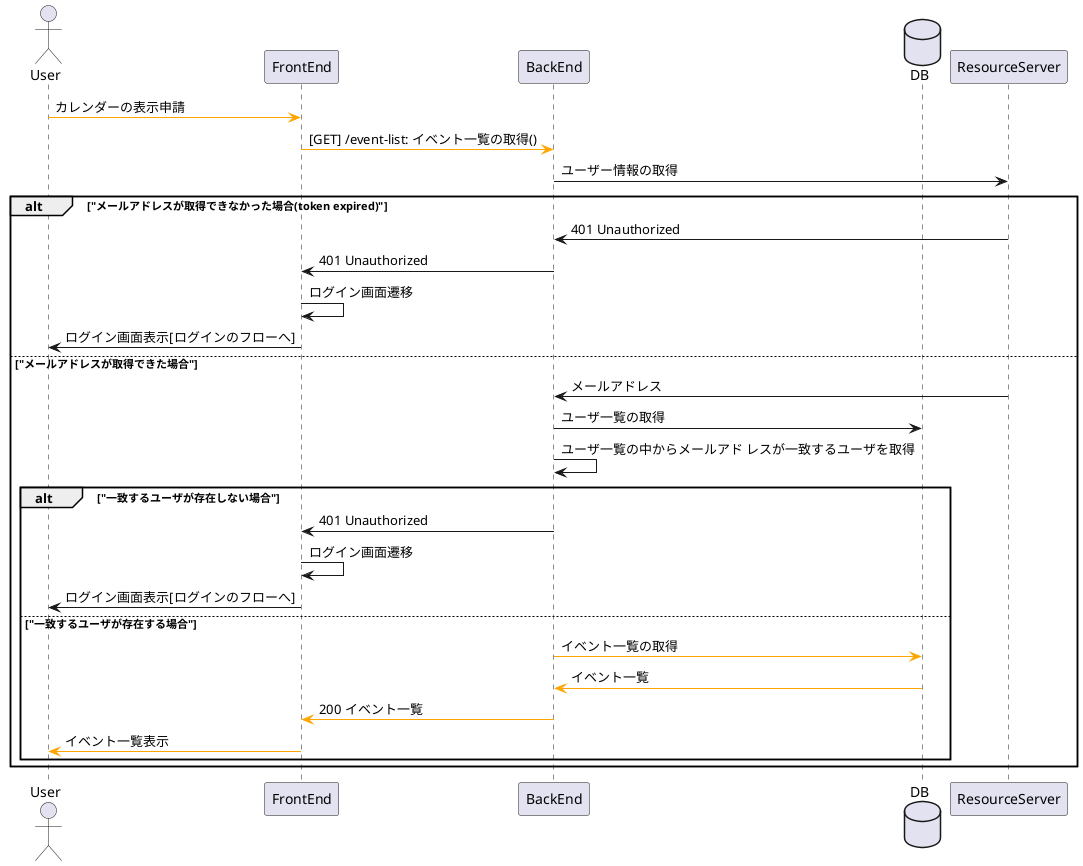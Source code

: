 @startuml
actor User as User
participant FrontEnd as Front
participant BackEnd as Back
database DB as DB
participant ResourceServer as RServer

User -[#orange]> Front: カレンダーの表示申請
Front -[#orange]> Back: [GET] /event-list: イベント一覧の取得()
Back -> RServer: ユーザー情報の取得
alt "メールアドレスが取得できなかった場合(token expired)" 
    RServer -> Back: 401 Unauthorized
    Back -> Front: 401 Unauthorized
    Front -> Front: ログイン画面遷移
    Front -> User: ログイン画面表示[ログインのフローへ]

else "メールアドレスが取得できた場合"
    RServer -> Back: メールアドレス
    Back -> DB: ユーザ一覧の取得
    Back -> Back: ユーザ一覧の中からメールアド レスが一致するユーザを取得
    alt "一致するユーザが存在しない場合"
        Back -> Front: 401 Unauthorized
        Front -> Front: ログイン画面遷移
        Front -> User: ログイン画面表示[ログインのフローへ]

    else "一致するユーザが存在する場合"
        Back -[#orange]> DB: イベント一覧の取得
        DB -[#orange]> Back: イベント一覧
        Back -[#orange]> Front: 200 イベント一覧
        Front -[#orange]> User: イベント一覧表示
    end
end
@enduml
